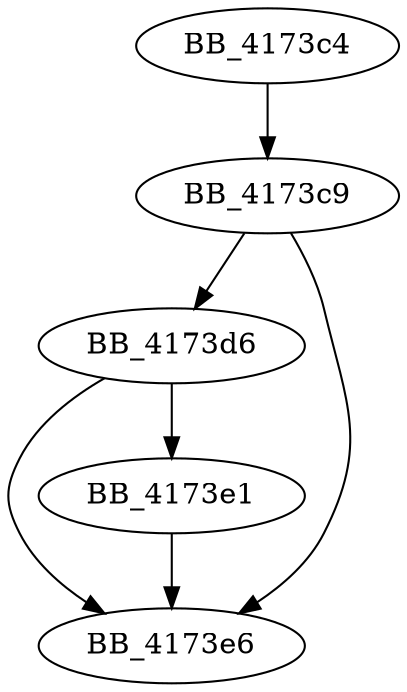 DiGraph ____mb_cur_max_func{
BB_4173c4->BB_4173c9
BB_4173c9->BB_4173d6
BB_4173c9->BB_4173e6
BB_4173d6->BB_4173e1
BB_4173d6->BB_4173e6
BB_4173e1->BB_4173e6
}
